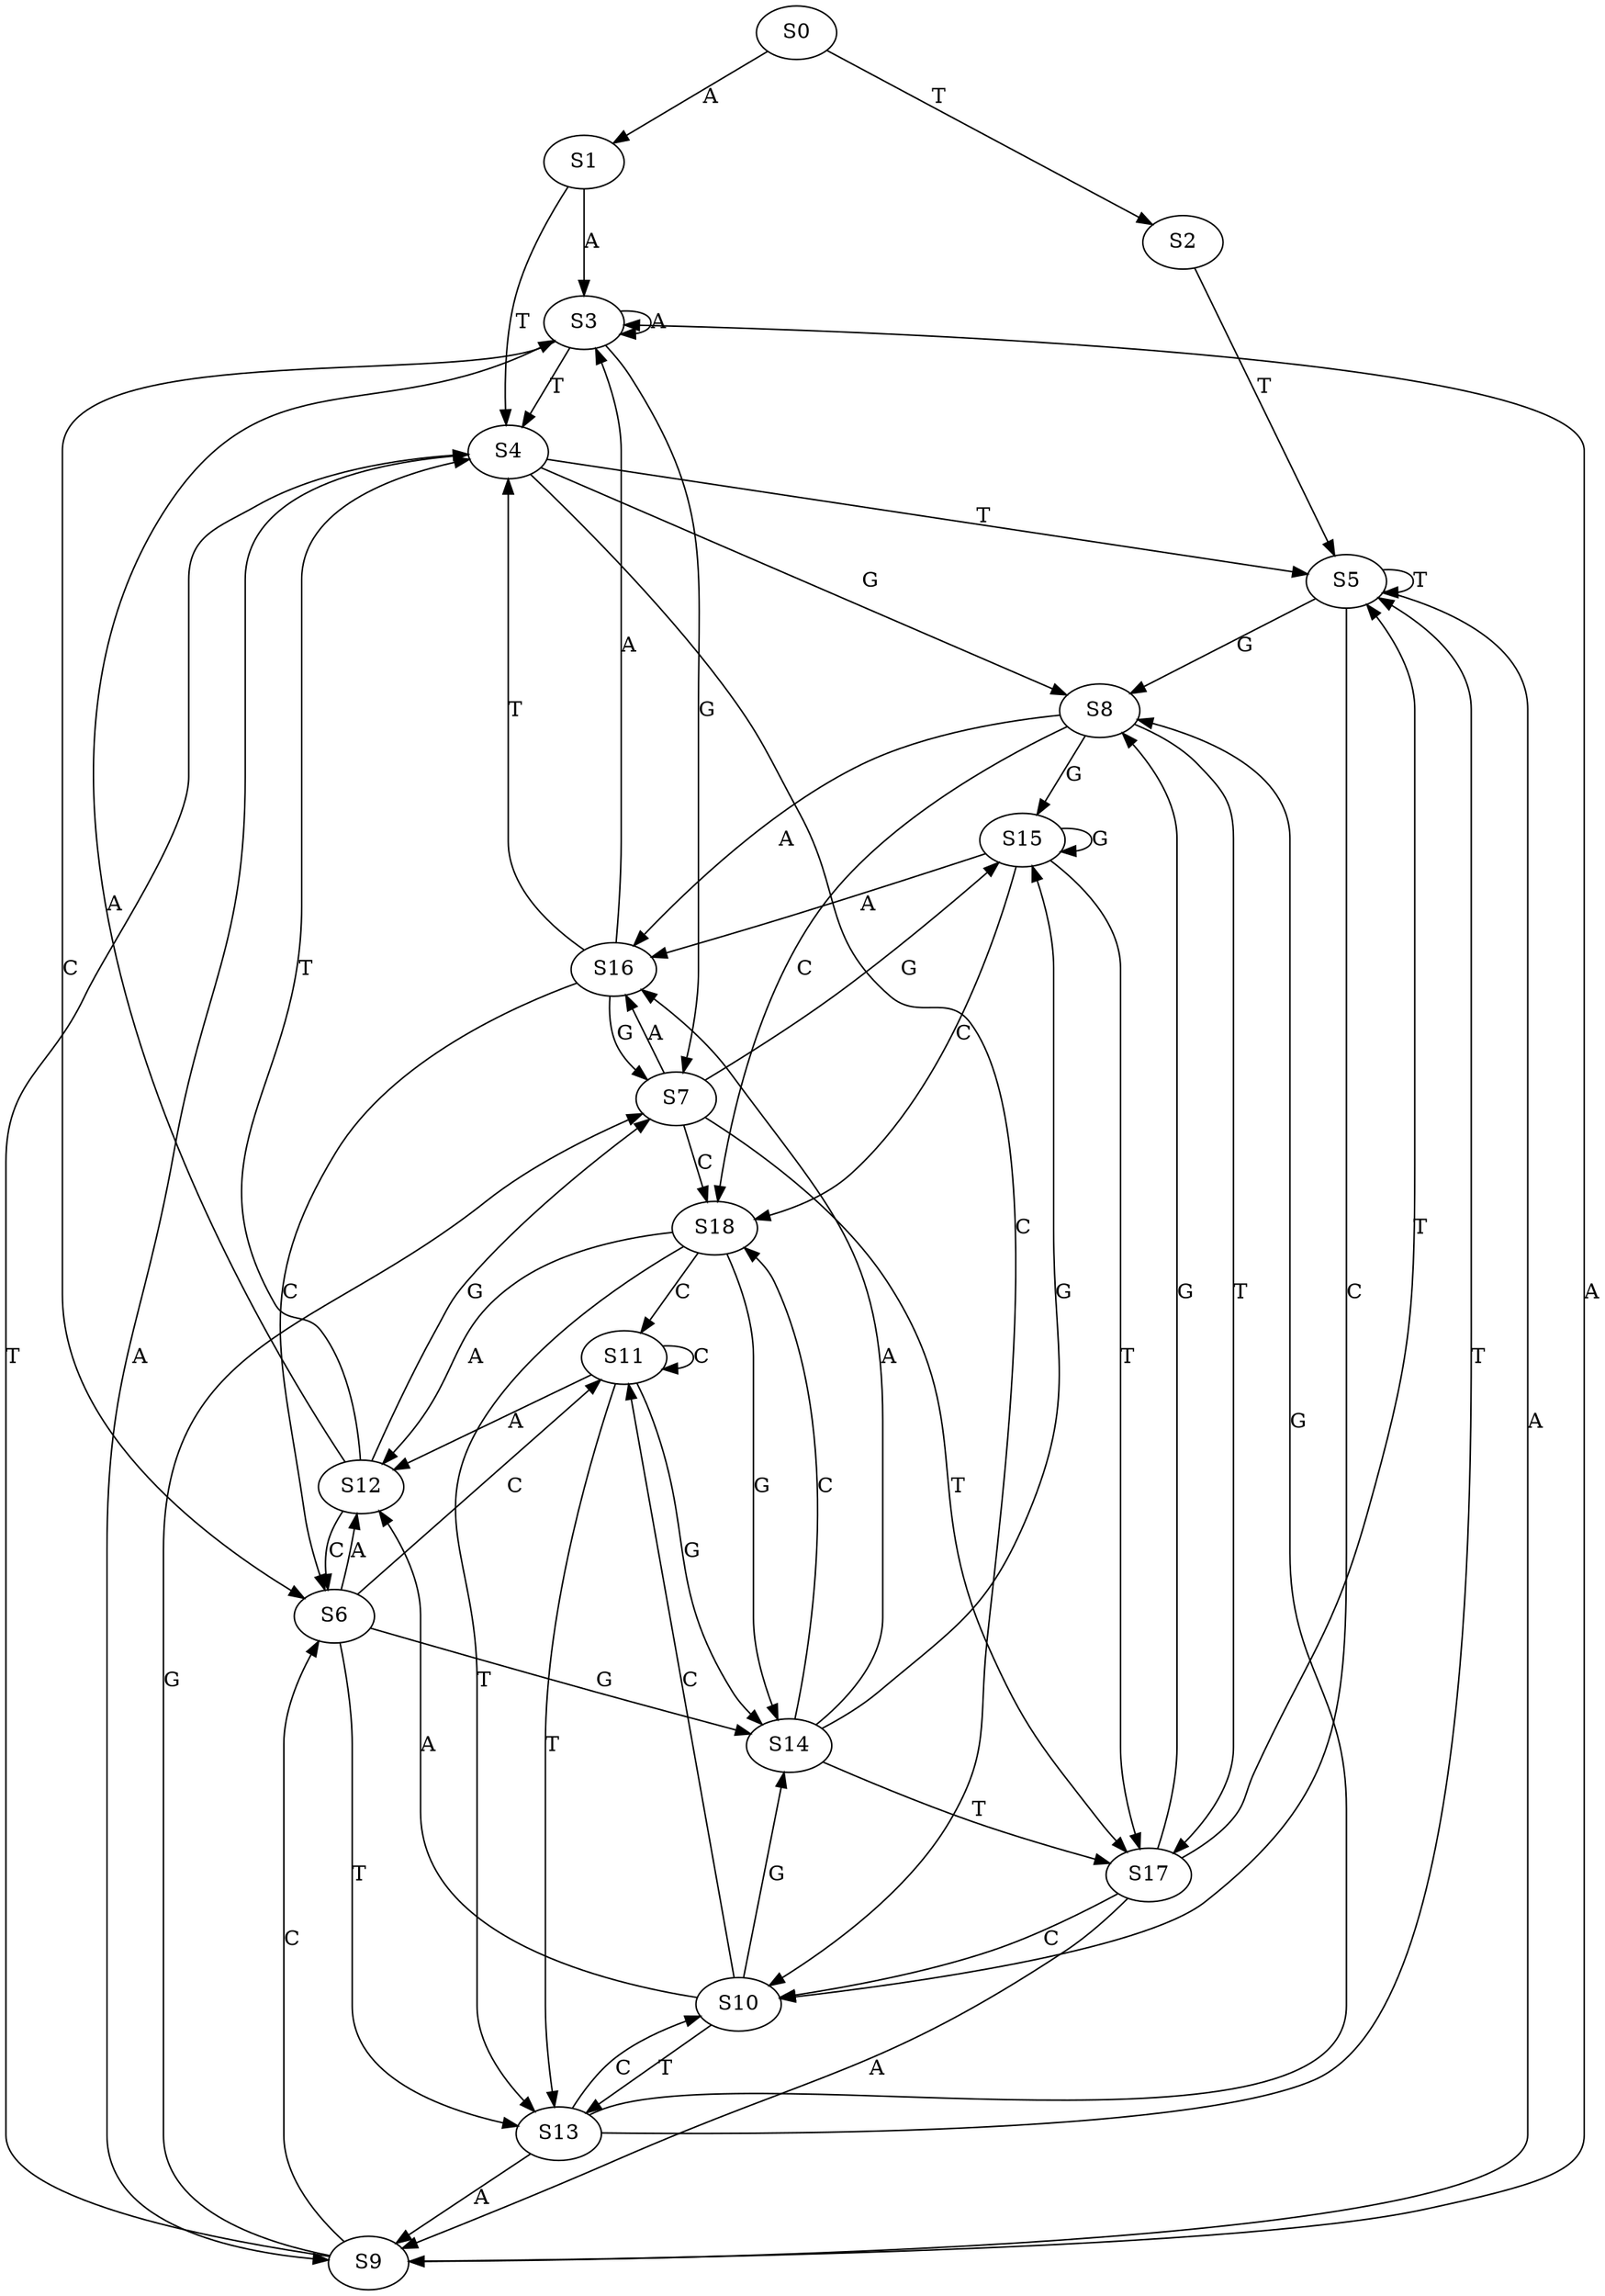 strict digraph  {
	S0 -> S1 [ label = A ];
	S0 -> S2 [ label = T ];
	S1 -> S3 [ label = A ];
	S1 -> S4 [ label = T ];
	S2 -> S5 [ label = T ];
	S3 -> S6 [ label = C ];
	S3 -> S7 [ label = G ];
	S3 -> S3 [ label = A ];
	S3 -> S4 [ label = T ];
	S4 -> S8 [ label = G ];
	S4 -> S9 [ label = A ];
	S4 -> S10 [ label = C ];
	S4 -> S5 [ label = T ];
	S5 -> S10 [ label = C ];
	S5 -> S5 [ label = T ];
	S5 -> S8 [ label = G ];
	S5 -> S9 [ label = A ];
	S6 -> S11 [ label = C ];
	S6 -> S12 [ label = A ];
	S6 -> S13 [ label = T ];
	S6 -> S14 [ label = G ];
	S7 -> S15 [ label = G ];
	S7 -> S16 [ label = A ];
	S7 -> S17 [ label = T ];
	S7 -> S18 [ label = C ];
	S8 -> S17 [ label = T ];
	S8 -> S15 [ label = G ];
	S8 -> S16 [ label = A ];
	S8 -> S18 [ label = C ];
	S9 -> S7 [ label = G ];
	S9 -> S3 [ label = A ];
	S9 -> S4 [ label = T ];
	S9 -> S6 [ label = C ];
	S10 -> S13 [ label = T ];
	S10 -> S12 [ label = A ];
	S10 -> S14 [ label = G ];
	S10 -> S11 [ label = C ];
	S11 -> S13 [ label = T ];
	S11 -> S11 [ label = C ];
	S11 -> S12 [ label = A ];
	S11 -> S14 [ label = G ];
	S12 -> S3 [ label = A ];
	S12 -> S6 [ label = C ];
	S12 -> S4 [ label = T ];
	S12 -> S7 [ label = G ];
	S13 -> S8 [ label = G ];
	S13 -> S5 [ label = T ];
	S13 -> S10 [ label = C ];
	S13 -> S9 [ label = A ];
	S14 -> S18 [ label = C ];
	S14 -> S17 [ label = T ];
	S14 -> S16 [ label = A ];
	S14 -> S15 [ label = G ];
	S15 -> S18 [ label = C ];
	S15 -> S16 [ label = A ];
	S15 -> S17 [ label = T ];
	S15 -> S15 [ label = G ];
	S16 -> S6 [ label = C ];
	S16 -> S7 [ label = G ];
	S16 -> S3 [ label = A ];
	S16 -> S4 [ label = T ];
	S17 -> S9 [ label = A ];
	S17 -> S10 [ label = C ];
	S17 -> S5 [ label = T ];
	S17 -> S8 [ label = G ];
	S18 -> S13 [ label = T ];
	S18 -> S14 [ label = G ];
	S18 -> S11 [ label = C ];
	S18 -> S12 [ label = A ];
}
